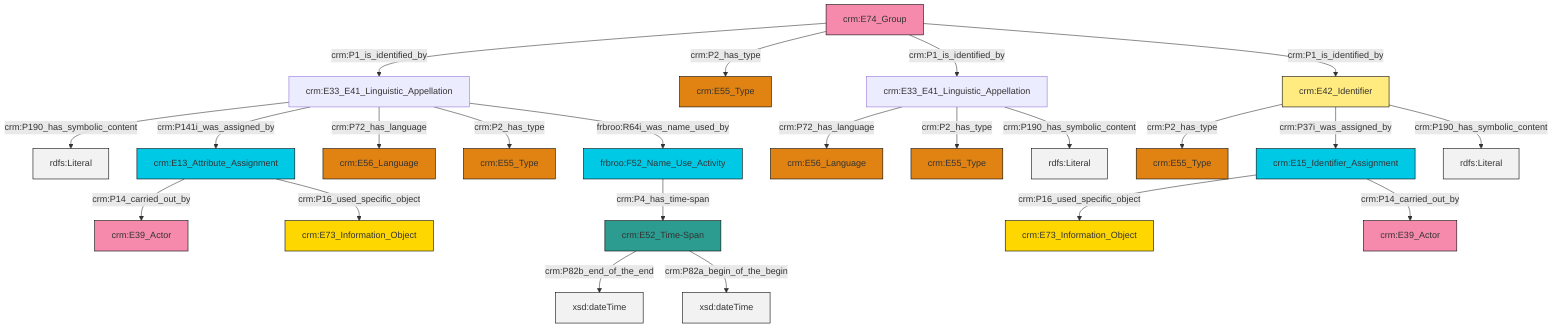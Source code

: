graph TD
classDef Literal fill:#f2f2f2,stroke:#000000;
classDef CRM_Entity fill:#FFFFFF,stroke:#000000;
classDef Temporal_Entity fill:#00C9E6, stroke:#000000;
classDef Type fill:#E18312, stroke:#000000;
classDef Time-Span fill:#2C9C91, stroke:#000000;
classDef Appellation fill:#FFEB7F, stroke:#000000;
classDef Place fill:#008836, stroke:#000000;
classDef Persistent_Item fill:#B266B2, stroke:#000000;
classDef Conceptual_Object fill:#FFD700, stroke:#000000;
classDef Physical_Thing fill:#D2B48C, stroke:#000000;
classDef Actor fill:#f58aad, stroke:#000000;
classDef PC_Classes fill:#4ce600, stroke:#000000;
classDef Multi fill:#cccccc,stroke:#000000;

0["crm:E13_Attribute_Assignment"]:::Temporal_Entity -->|crm:P14_carried_out_by| 1["crm:E39_Actor"]:::Actor
4["crm:E33_E41_Linguistic_Appellation"]:::Default -->|crm:P190_has_symbolic_content| 5[rdfs:Literal]:::Literal
12["crm:E74_Group"]:::Actor -->|crm:P1_is_identified_by| 4["crm:E33_E41_Linguistic_Appellation"]:::Default
12["crm:E74_Group"]:::Actor -->|crm:P2_has_type| 2["crm:E55_Type"]:::Type
15["crm:E15_Identifier_Assignment"]:::Temporal_Entity -->|crm:P16_used_specific_object| 16["crm:E73_Information_Object"]:::Conceptual_Object
4["crm:E33_E41_Linguistic_Appellation"]:::Default -->|crm:P141i_was_assigned_by| 0["crm:E13_Attribute_Assignment"]:::Temporal_Entity
17["crm:E42_Identifier"]:::Appellation -->|crm:P2_has_type| 18["crm:E55_Type"]:::Type
17["crm:E42_Identifier"]:::Appellation -->|crm:P37i_was_assigned_by| 15["crm:E15_Identifier_Assignment"]:::Temporal_Entity
13["crm:E52_Time-Span"]:::Time-Span -->|crm:P82b_end_of_the_end| 19[xsd:dateTime]:::Literal
20["frbroo:F52_Name_Use_Activity"]:::Temporal_Entity -->|crm:P4_has_time-span| 13["crm:E52_Time-Span"]:::Time-Span
24["crm:E33_E41_Linguistic_Appellation"]:::Default -->|crm:P72_has_language| 8["crm:E56_Language"]:::Type
4["crm:E33_E41_Linguistic_Appellation"]:::Default -->|crm:P72_has_language| 29["crm:E56_Language"]:::Type
0["crm:E13_Attribute_Assignment"]:::Temporal_Entity -->|crm:P16_used_specific_object| 21["crm:E73_Information_Object"]:::Conceptual_Object
24["crm:E33_E41_Linguistic_Appellation"]:::Default -->|crm:P2_has_type| 6["crm:E55_Type"]:::Type
12["crm:E74_Group"]:::Actor -->|crm:P1_is_identified_by| 24["crm:E33_E41_Linguistic_Appellation"]:::Default
13["crm:E52_Time-Span"]:::Time-Span -->|crm:P82a_begin_of_the_begin| 34[xsd:dateTime]:::Literal
15["crm:E15_Identifier_Assignment"]:::Temporal_Entity -->|crm:P14_carried_out_by| 10["crm:E39_Actor"]:::Actor
24["crm:E33_E41_Linguistic_Appellation"]:::Default -->|crm:P190_has_symbolic_content| 35[rdfs:Literal]:::Literal
4["crm:E33_E41_Linguistic_Appellation"]:::Default -->|crm:P2_has_type| 27["crm:E55_Type"]:::Type
12["crm:E74_Group"]:::Actor -->|crm:P1_is_identified_by| 17["crm:E42_Identifier"]:::Appellation
17["crm:E42_Identifier"]:::Appellation -->|crm:P190_has_symbolic_content| 41[rdfs:Literal]:::Literal
4["crm:E33_E41_Linguistic_Appellation"]:::Default -->|frbroo:R64i_was_name_used_by| 20["frbroo:F52_Name_Use_Activity"]:::Temporal_Entity